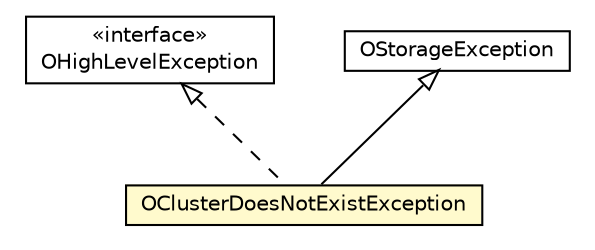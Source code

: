 #!/usr/local/bin/dot
#
# Class diagram 
# Generated by UMLGraph version R5_6-24-gf6e263 (http://www.umlgraph.org/)
#

digraph G {
	edge [fontname="Helvetica",fontsize=10,labelfontname="Helvetica",labelfontsize=10];
	node [fontname="Helvetica",fontsize=10,shape=plaintext];
	nodesep=0.25;
	ranksep=0.5;
	// com.orientechnologies.common.exception.OHighLevelException
	c2020606 [label=<<table title="com.orientechnologies.common.exception.OHighLevelException" border="0" cellborder="1" cellspacing="0" cellpadding="2" port="p" href="../../../common/exception/OHighLevelException.html">
		<tr><td><table border="0" cellspacing="0" cellpadding="1">
<tr><td align="center" balign="center"> &#171;interface&#187; </td></tr>
<tr><td align="center" balign="center"> OHighLevelException </td></tr>
		</table></td></tr>
		</table>>, URL="../../../common/exception/OHighLevelException.html", fontname="Helvetica", fontcolor="black", fontsize=10.0];
	// com.orientechnologies.orient.core.exception.OClusterDoesNotExistException
	c2022105 [label=<<table title="com.orientechnologies.orient.core.exception.OClusterDoesNotExistException" border="0" cellborder="1" cellspacing="0" cellpadding="2" port="p" bgcolor="lemonChiffon" href="./OClusterDoesNotExistException.html">
		<tr><td><table border="0" cellspacing="0" cellpadding="1">
<tr><td align="center" balign="center"> OClusterDoesNotExistException </td></tr>
		</table></td></tr>
		</table>>, URL="./OClusterDoesNotExistException.html", fontname="Helvetica", fontcolor="black", fontsize=10.0];
	// com.orientechnologies.orient.core.exception.OStorageException
	c2022121 [label=<<table title="com.orientechnologies.orient.core.exception.OStorageException" border="0" cellborder="1" cellspacing="0" cellpadding="2" port="p" href="./OStorageException.html">
		<tr><td><table border="0" cellspacing="0" cellpadding="1">
<tr><td align="center" balign="center"> OStorageException </td></tr>
		</table></td></tr>
		</table>>, URL="./OStorageException.html", fontname="Helvetica", fontcolor="black", fontsize=10.0];
	//com.orientechnologies.orient.core.exception.OClusterDoesNotExistException extends com.orientechnologies.orient.core.exception.OStorageException
	c2022121:p -> c2022105:p [dir=back,arrowtail=empty];
	//com.orientechnologies.orient.core.exception.OClusterDoesNotExistException implements com.orientechnologies.common.exception.OHighLevelException
	c2020606:p -> c2022105:p [dir=back,arrowtail=empty,style=dashed];
}

